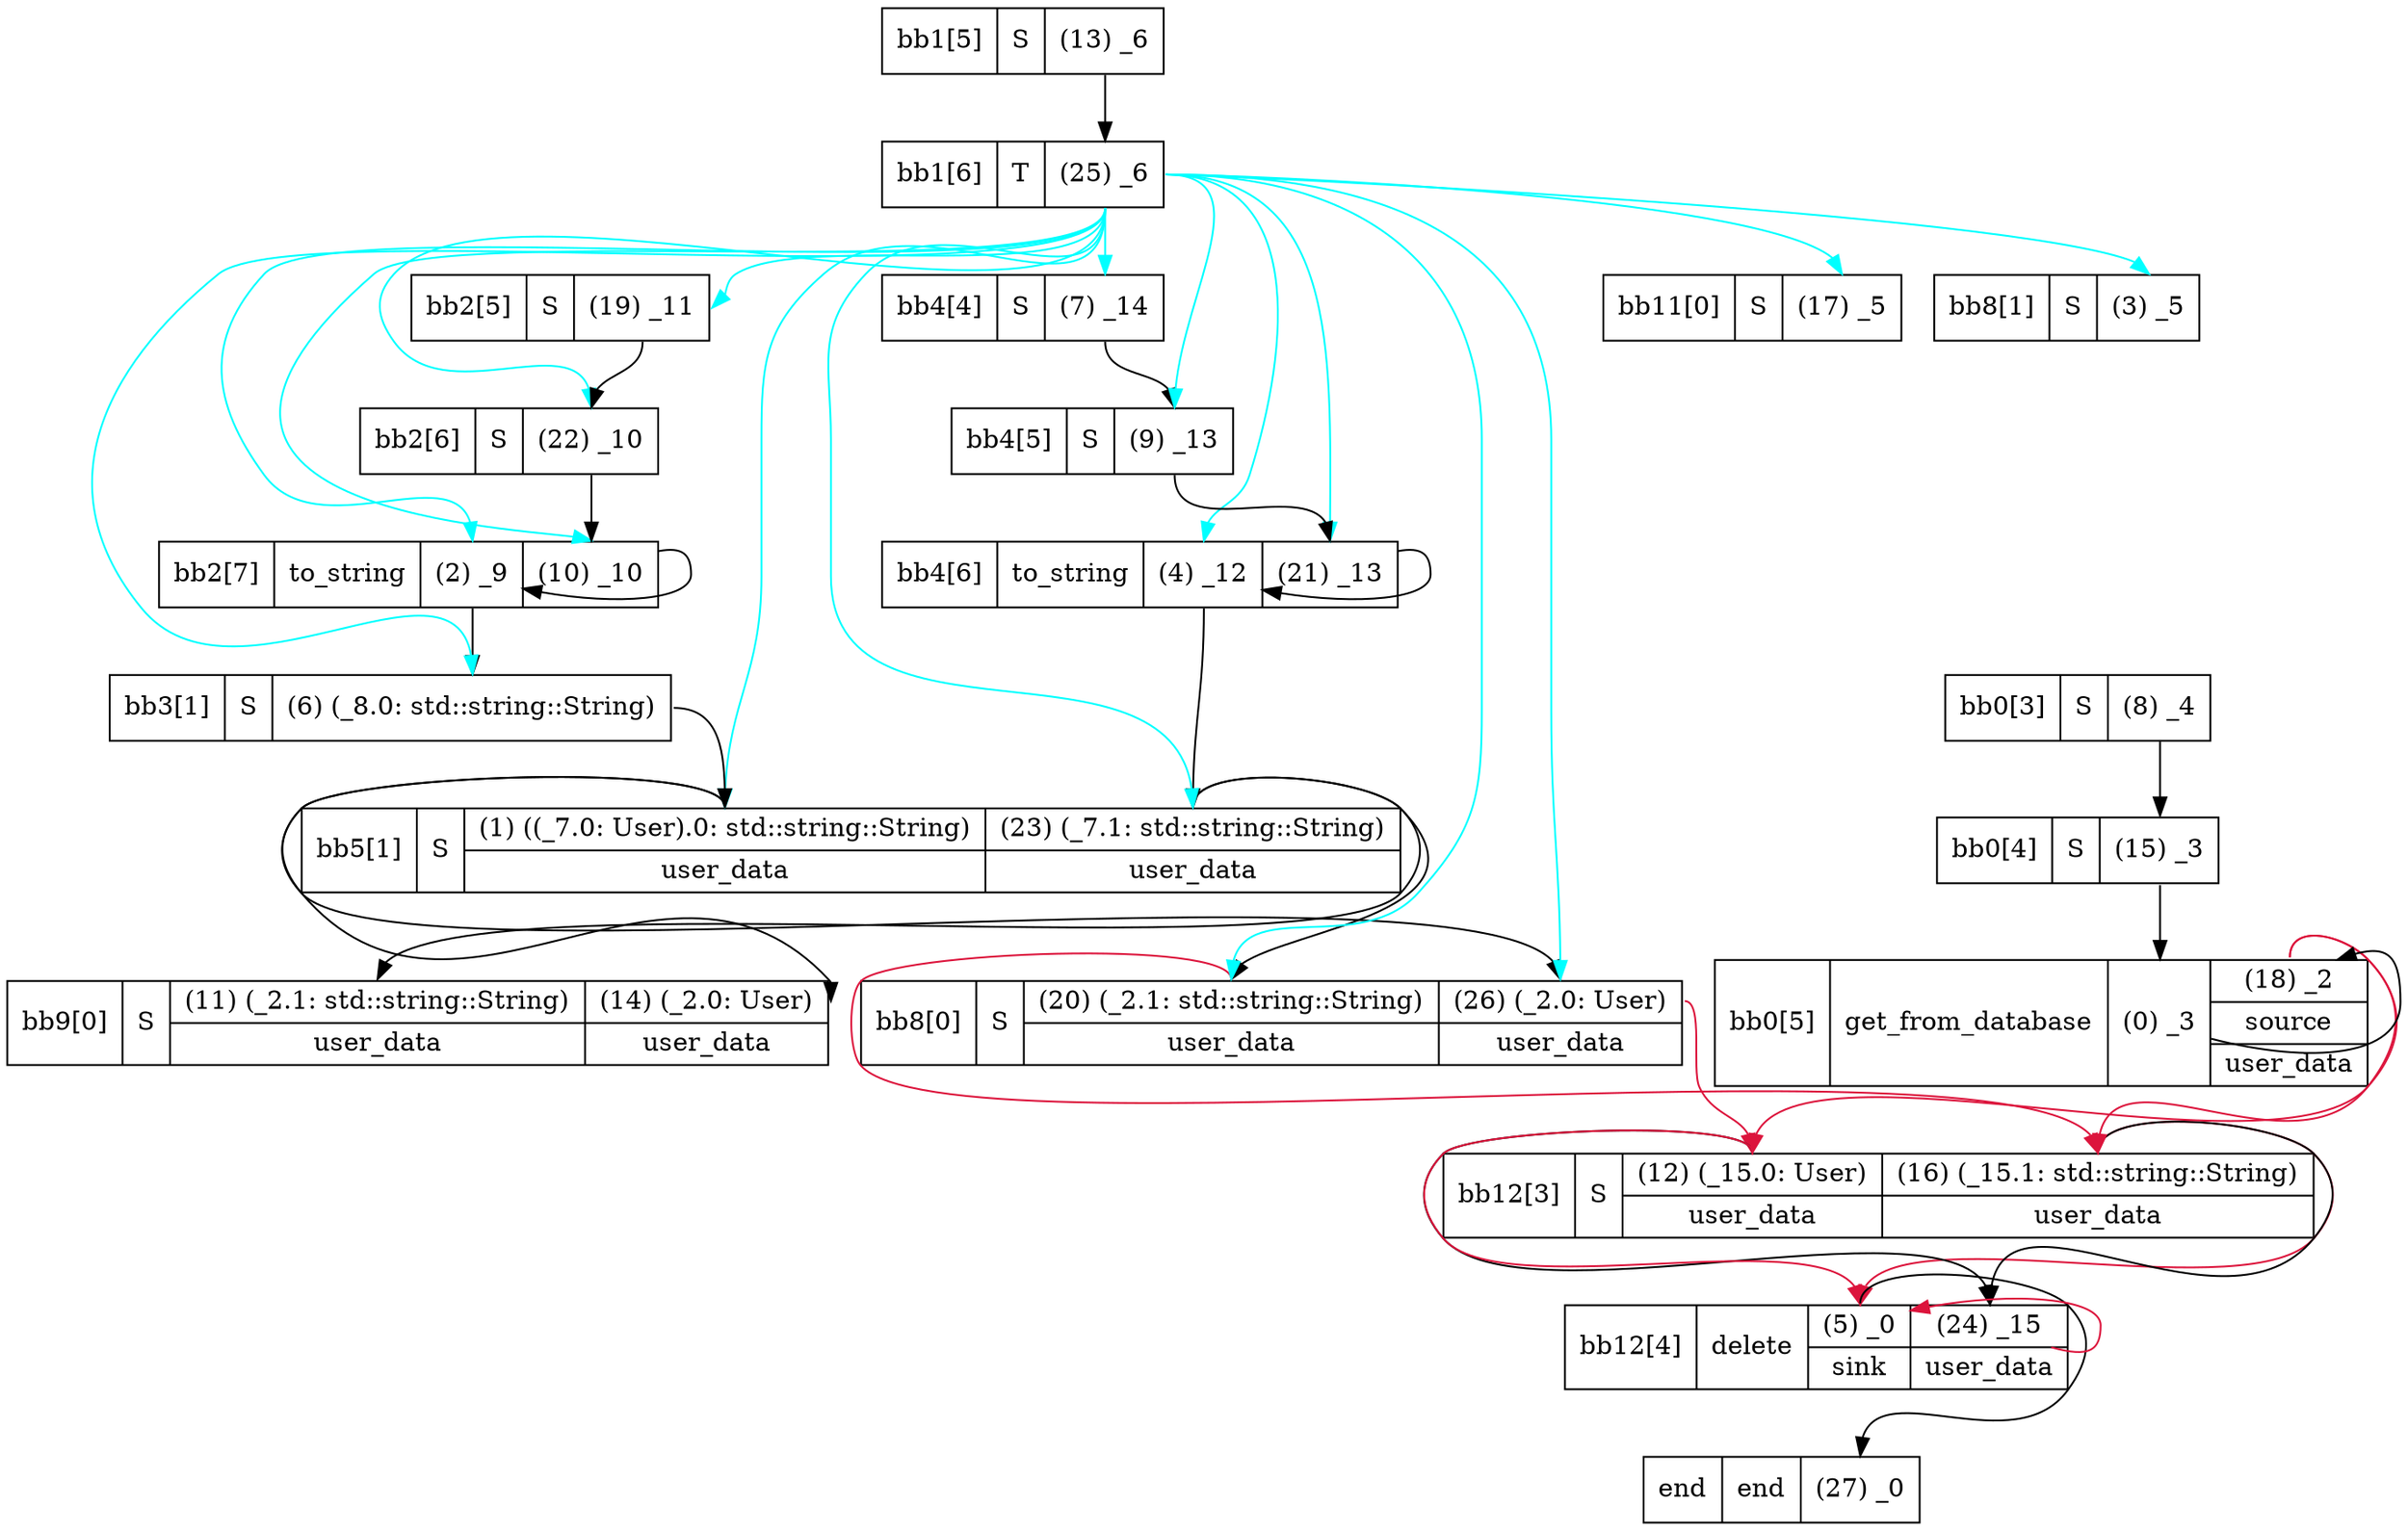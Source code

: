 digraph g {
    n5745179008[label="bb1[5]|S|<p13> (13) _6"][shape="record"];
    n5745224080[label="bb0[3]|S|<p8> (8) _4"][shape="record"];
    n5745178512[label="bb9[0]|S|{<p11> (11) (_2.1: std::string::String)| user_data}|{<p14> (14) (_2.0: User)| user_data}"][shape="record"];
    n5745177296[label="bb4[4]|S|<p7> (7) _14"][shape="record"];
    n5745219648[label="bb11[0]|S|<p17> (17) _5"][shape="record"];
    n5745191616[label="bb5[1]|S|{<p1> (1) ((_7.0: User).0: std::string::String)| user_data}|{<p23> (23) (_7.1: std::string::String)| user_data}"][shape="record"];
    n5745234432[label="bb2[7]|to_string|<p2> (2) _9|<p10> (10) _10"][shape="record"];
    n5745178864[label="bb4[6]|to_string|<p4> (4) _12|<p21> (21) _13"][shape="record"];
    n5745243936[label="bb0[4]|S|<p15> (15) _3"][shape="record"];
    n5745174240[label="bb8[0]|S|{<p20> (20) (_2.1: std::string::String)| user_data}|{<p26> (26) (_2.0: User)| user_data}"][shape="record"];
    n5745198288[label="bb1[6]|T|<p25> (25) _6"][shape="record"];
    n5745176240[label="bb2[5]|S|<p19> (19) _11"][shape="record"];
    n5745183632[label="bb12[3]|S|{<p12> (12) (_15.0: User)| user_data}|{<p16> (16) (_15.1: std::string::String)| user_data}"][shape="record"];
    n5745245968[label="bb2[6]|S|<p22> (22) _10"][shape="record"];
    n5745234832[label="bb0[5]|get_from_database|<p0> (0) _3|{<p18> (18) _2| source| user_data}"][shape="record"];
    n5745180048[label="end|end|<p27> (27) _0"][shape="record"];
    n5745178640[label="bb3[1]|S|<p6> (6) (_8.0: std::string::String)"][shape="record"];
    n5745179952[label="bb8[1]|S|<p3> (3) _5"][shape="record"];
    n5745188752[label="bb12[4]|delete|{<p5> (5) _0| sink}|{<p24> (24) _15| user_data}"][shape="record"];
    n5745191968[label="bb4[5]|S|<p9> (9) _13"][shape="record"];
    n5745234832:p18 -> n5745183632:p12[label=""][color="crimson"];
    n5745198288:p25 -> n5745176240:p19[label=""][color="aqua"];
    n5745234832:p18 -> n5745183632:p16[label=""][color="crimson"];
    n5745198288:p25 -> n5745191968:p9[label=""][color="aqua"];
    n5745188752:p24 -> n5745188752:p5[label=""][color="crimson"];
    n5745191616:p1 -> n5745174240:p26[label=""];
    n5745198288:p25 -> n5745245968:p22[label=""][color="aqua"];
    n5745198288:p25 -> n5745174240:p20[label=""][color="aqua"];
    n5745174240:p26 -> n5745183632:p12[label=""][color="crimson"];
    n5745178864:p4 -> n5745191616:p23[label=""];
    n5745198288:p25 -> n5745234432:p2[label=""][color="aqua"];
    n5745191968:p9 -> n5745178864:p21[label=""];
    n5745183632:p16 -> n5745188752:p5[label=""][color="crimson"];
    n5745198288:p25 -> n5745191616:p23[label=""][color="aqua"];
    n5745174240:p20 -> n5745183632:p16[label=""][color="crimson"];
    n5745243936:p15 -> n5745234832:p0[label=""];
    n5745198288:p25 -> n5745177296:p7[label=""][color="aqua"];
    n5745198288:p25 -> n5745178864:p4[label=""][color="aqua"];
    n5745183632:p12 -> n5745188752:p24[label=""];
    n5745183632:p12 -> n5745188752:p5[label=""][color="crimson"];
    n5745234832:p0 -> n5745234832:p18[label=""];
    n5745198288:p25 -> n5745234432:p10[label=""][color="aqua"];
    n5745191616:p1 -> n5745178512:p14[label=""];
    n5745191616:p23 -> n5745178512:p11[label=""];
    n5745245968:p22 -> n5745234432:p10[label=""];
    n5745179008:p13 -> n5745198288:p25[label=""];
    n5745224080:p8 -> n5745243936:p15[label=""];
    n5745178864:p21 -> n5745178864:p4[label=""];
    n5745176240:p19 -> n5745245968:p22[label=""];
    n5745198288:p25 -> n5745191616:p1[label=""][color="aqua"];
    n5745183632:p16 -> n5745188752:p24[label=""];
    n5745198288:p25 -> n5745219648:p17[label=""][color="aqua"];
    n5745234432:p2 -> n5745178640:p6[label=""];
    n5745177296:p7 -> n5745191968:p9[label=""];
    n5745198288:p25 -> n5745178864:p21[label=""][color="aqua"];
    n5745178640:p6 -> n5745191616:p1[label=""];
    n5745198288:p25 -> n5745174240:p26[label=""][color="aqua"];
    n5745198288:p25 -> n5745178640:p6[label=""][color="aqua"];
    n5745191616:p23 -> n5745174240:p20[label=""];
    n5745188752:p5 -> n5745180048:p27[label=""];
    n5745234432:p10 -> n5745234432:p2[label=""];
    n5745198288:p25 -> n5745179952:p3[label=""][color="aqua"];
}
